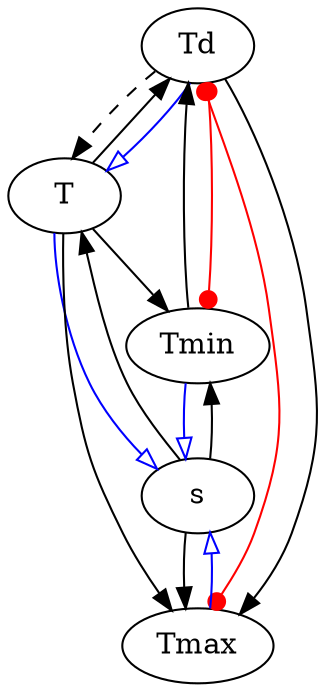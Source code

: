 digraph {
  "Td";
  "s";
  "T";
  "Tmax";
  "Tmin";
T -> Td
Td -> Tmax["color"="red", "dir"="both", "arrowtail"="dot", "arrowhead"="dot"]
Tmin -> Td
s -> T
s -> Tmin
T -> Tmin
Td -> T["style"="dashed"]
Td -> T["color"="blue", "arrowhead"="onormal"]
T -> s["color"="blue", "arrowhead"="onormal"]
Tmin -> Td["color"="red", "dir"="both", "arrowtail"="dot", "arrowhead"="dot"]
Td -> Tmax
Tmin -> s["color"="blue", "arrowhead"="onormal"]
Tmax -> s["color"="blue", "arrowhead"="onormal"]
s -> Tmax
T -> Tmax

}
